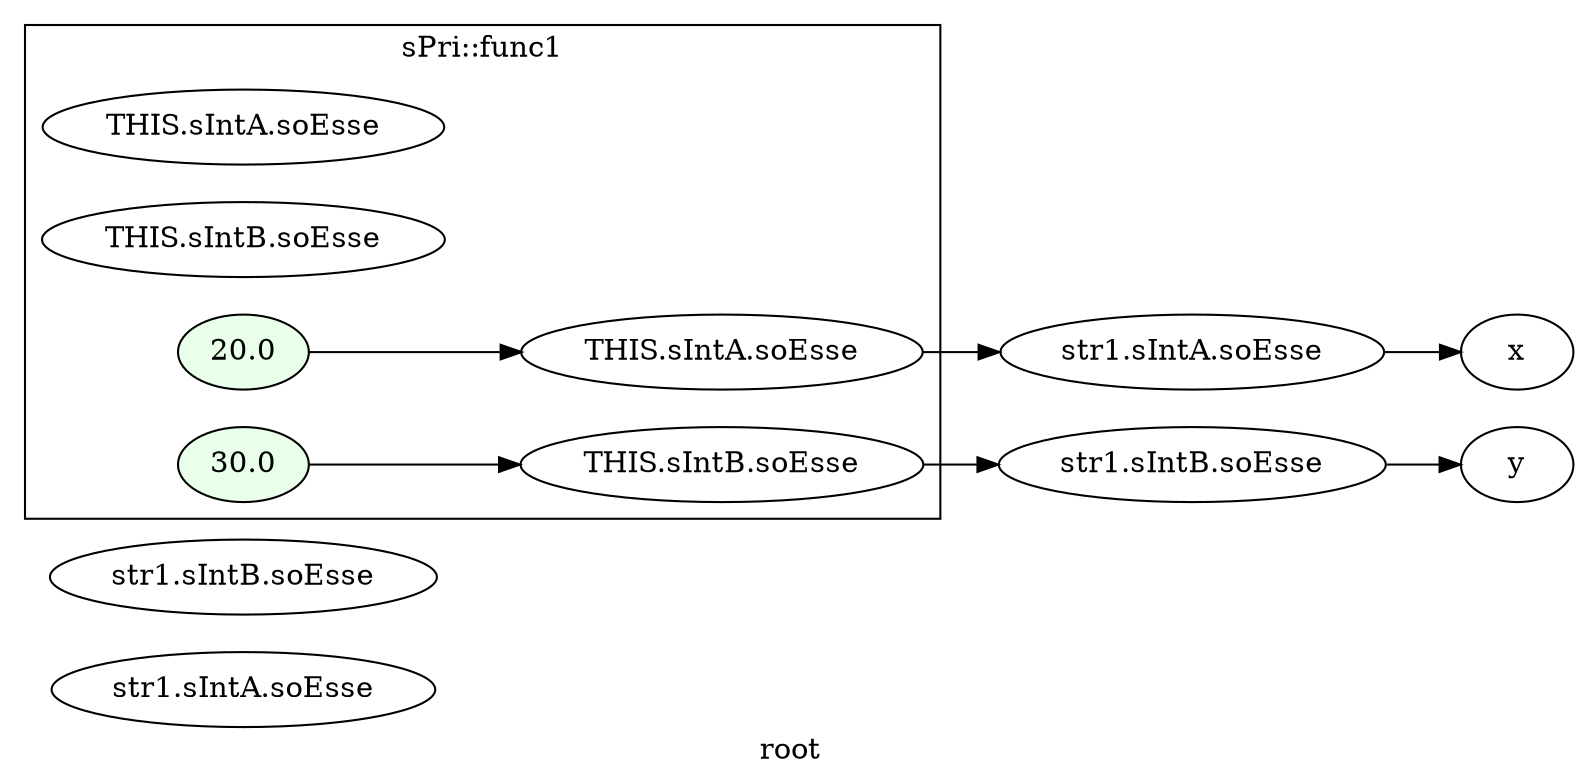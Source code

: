 digraph G
{
rankdir=LR;
label = "root";
	node_000007 [ label = "str1.sIntA.soEsse", startingline=20 ]
	node_000008 [ label = "str1.sIntB.soEsse", startingline=20 ]
	node_000015 [ label = "str1.sIntA.soEsse", startingline=21 ]
	node_000016 [ label = "str1.sIntB.soEsse", startingline=21 ]
	node_000017 [ label = "x", startingline=23 ]
	node_000018 [ label = "y", startingline=24 ]
subgraph cluster_1 {
label = "sPri::func1";
parent = "G";
startingline = 21;
	node_000009 [ label = "THIS.sIntA.soEsse", startingline=12 ]
	node_000010 [ label = "THIS.sIntB.soEsse", startingline=12 ]
	node_000011 [ label = "20.0", style=filled, fillcolor="#E9FFE9", startingline=14 ]
	node_000012 [ label = "THIS.sIntA.soEsse", startingline=14 ]
	node_000013 [ label = "30.0", style=filled, fillcolor="#E9FFE9", startingline=15 ]
	node_000014 [ label = "THIS.sIntB.soEsse", startingline=15 ]
}
	node_000015 -> node_000017
	node_000016 -> node_000018
	node_000011 -> node_000012
	node_000012 -> node_000015
	node_000013 -> node_000014
	node_000014 -> node_000016
}
